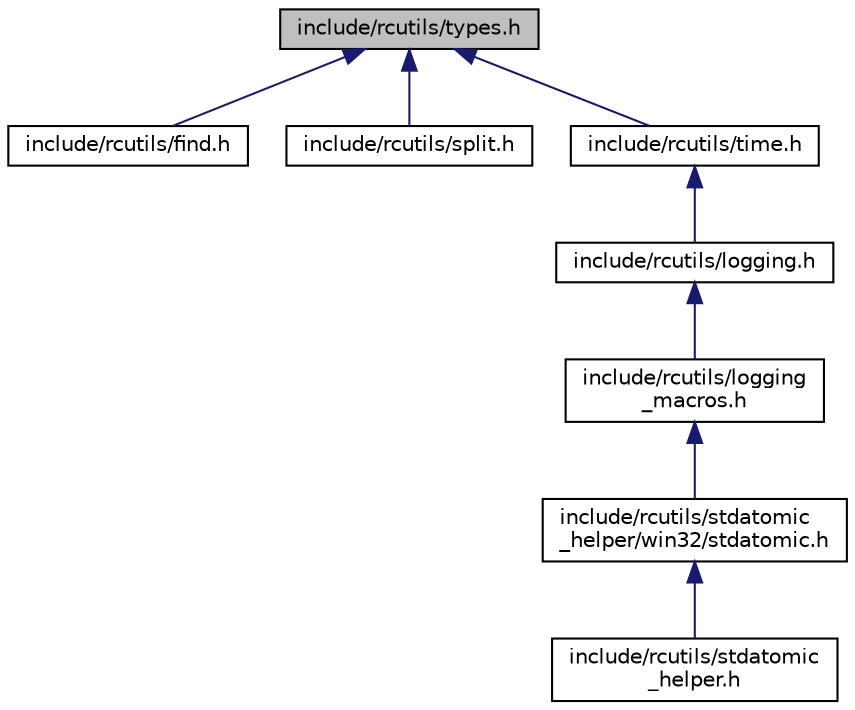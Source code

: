 digraph "include/rcutils/types.h"
{
  edge [fontname="Helvetica",fontsize="10",labelfontname="Helvetica",labelfontsize="10"];
  node [fontname="Helvetica",fontsize="10",shape=record];
  Node16 [label="include/rcutils/types.h",height=0.2,width=0.4,color="black", fillcolor="grey75", style="filled", fontcolor="black"];
  Node16 -> Node17 [dir="back",color="midnightblue",fontsize="10",style="solid",fontname="Helvetica"];
  Node17 [label="include/rcutils/find.h",height=0.2,width=0.4,color="black", fillcolor="white", style="filled",URL="$find_8h.html"];
  Node16 -> Node18 [dir="back",color="midnightblue",fontsize="10",style="solid",fontname="Helvetica"];
  Node18 [label="include/rcutils/split.h",height=0.2,width=0.4,color="black", fillcolor="white", style="filled",URL="$split_8h.html"];
  Node16 -> Node19 [dir="back",color="midnightblue",fontsize="10",style="solid",fontname="Helvetica"];
  Node19 [label="include/rcutils/time.h",height=0.2,width=0.4,color="black", fillcolor="white", style="filled",URL="$time_8h.html"];
  Node19 -> Node20 [dir="back",color="midnightblue",fontsize="10",style="solid",fontname="Helvetica"];
  Node20 [label="include/rcutils/logging.h",height=0.2,width=0.4,color="black", fillcolor="white", style="filled",URL="$logging_8h.html"];
  Node20 -> Node21 [dir="back",color="midnightblue",fontsize="10",style="solid",fontname="Helvetica"];
  Node21 [label="include/rcutils/logging\l_macros.h",height=0.2,width=0.4,color="black", fillcolor="white", style="filled",URL="$logging__macros_8h.html"];
  Node21 -> Node22 [dir="back",color="midnightblue",fontsize="10",style="solid",fontname="Helvetica"];
  Node22 [label="include/rcutils/stdatomic\l_helper/win32/stdatomic.h",height=0.2,width=0.4,color="black", fillcolor="white", style="filled",URL="$win32_2stdatomic_8h.html"];
  Node22 -> Node23 [dir="back",color="midnightblue",fontsize="10",style="solid",fontname="Helvetica"];
  Node23 [label="include/rcutils/stdatomic\l_helper.h",height=0.2,width=0.4,color="black", fillcolor="white", style="filled",URL="$stdatomic__helper_8h.html"];
}
